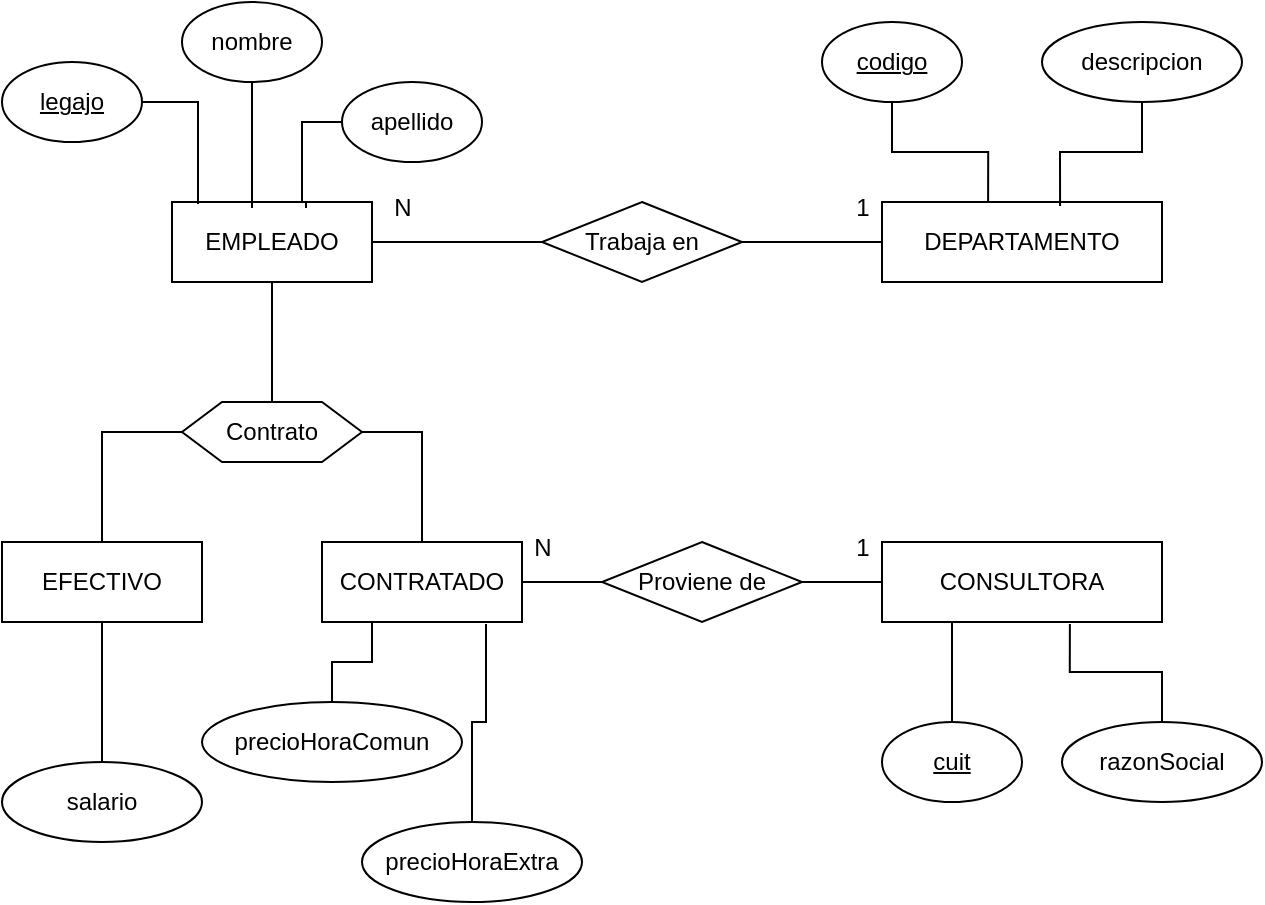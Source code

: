 <mxfile version="24.7.5">
  <diagram name="Página-1" id="ZdyZIdnVQ98TxR3tTjx2">
    <mxGraphModel dx="778" dy="548" grid="1" gridSize="10" guides="1" tooltips="1" connect="1" arrows="1" fold="1" page="1" pageScale="1" pageWidth="827" pageHeight="1169" math="0" shadow="0">
      <root>
        <mxCell id="0" />
        <mxCell id="1" parent="0" />
        <mxCell id="BRHDoY4_kFN4N6SQJ8PR-9" style="edgeStyle=orthogonalEdgeStyle;rounded=0;orthogonalLoop=1;jettySize=auto;html=1;exitX=0.5;exitY=1;exitDx=0;exitDy=0;entryX=0.5;entryY=0;entryDx=0;entryDy=0;endArrow=none;endFill=0;" edge="1" parent="1" source="BRHDoY4_kFN4N6SQJ8PR-1" target="BRHDoY4_kFN4N6SQJ8PR-4">
          <mxGeometry relative="1" as="geometry" />
        </mxCell>
        <mxCell id="BRHDoY4_kFN4N6SQJ8PR-21" style="edgeStyle=orthogonalEdgeStyle;rounded=0;orthogonalLoop=1;jettySize=auto;html=1;exitX=1;exitY=0.5;exitDx=0;exitDy=0;entryX=0;entryY=0.5;entryDx=0;entryDy=0;endArrow=none;endFill=0;" edge="1" parent="1" source="BRHDoY4_kFN4N6SQJ8PR-1" target="BRHDoY4_kFN4N6SQJ8PR-17">
          <mxGeometry relative="1" as="geometry" />
        </mxCell>
        <mxCell id="BRHDoY4_kFN4N6SQJ8PR-1" value="EMPLEADO" style="whiteSpace=wrap;html=1;align=center;" vertex="1" parent="1">
          <mxGeometry x="125" y="150" width="100" height="40" as="geometry" />
        </mxCell>
        <mxCell id="BRHDoY4_kFN4N6SQJ8PR-2" value="EFECTIVO" style="whiteSpace=wrap;html=1;align=center;" vertex="1" parent="1">
          <mxGeometry x="40" y="320" width="100" height="40" as="geometry" />
        </mxCell>
        <mxCell id="BRHDoY4_kFN4N6SQJ8PR-19" style="edgeStyle=orthogonalEdgeStyle;rounded=0;orthogonalLoop=1;jettySize=auto;html=1;exitX=1;exitY=0.5;exitDx=0;exitDy=0;entryX=0;entryY=0.5;entryDx=0;entryDy=0;endArrow=none;endFill=0;" edge="1" parent="1" source="BRHDoY4_kFN4N6SQJ8PR-3" target="BRHDoY4_kFN4N6SQJ8PR-18">
          <mxGeometry relative="1" as="geometry" />
        </mxCell>
        <mxCell id="BRHDoY4_kFN4N6SQJ8PR-3" value="CONTRATADO" style="whiteSpace=wrap;html=1;align=center;" vertex="1" parent="1">
          <mxGeometry x="200" y="320" width="100" height="40" as="geometry" />
        </mxCell>
        <mxCell id="BRHDoY4_kFN4N6SQJ8PR-7" style="edgeStyle=orthogonalEdgeStyle;rounded=0;orthogonalLoop=1;jettySize=auto;html=1;exitX=1;exitY=0.5;exitDx=0;exitDy=0;entryX=0.5;entryY=0;entryDx=0;entryDy=0;endArrow=none;endFill=0;" edge="1" parent="1" source="BRHDoY4_kFN4N6SQJ8PR-4" target="BRHDoY4_kFN4N6SQJ8PR-3">
          <mxGeometry relative="1" as="geometry" />
        </mxCell>
        <mxCell id="BRHDoY4_kFN4N6SQJ8PR-8" style="edgeStyle=orthogonalEdgeStyle;rounded=0;orthogonalLoop=1;jettySize=auto;html=1;exitX=0;exitY=0.5;exitDx=0;exitDy=0;endArrow=none;endFill=0;" edge="1" parent="1" source="BRHDoY4_kFN4N6SQJ8PR-4" target="BRHDoY4_kFN4N6SQJ8PR-2">
          <mxGeometry relative="1" as="geometry" />
        </mxCell>
        <mxCell id="BRHDoY4_kFN4N6SQJ8PR-4" value="Contrato" style="shape=hexagon;perimeter=hexagonPerimeter2;whiteSpace=wrap;html=1;fixedSize=1;" vertex="1" parent="1">
          <mxGeometry x="130" y="250" width="90" height="30" as="geometry" />
        </mxCell>
        <mxCell id="BRHDoY4_kFN4N6SQJ8PR-5" value="DEPARTAMENTO" style="whiteSpace=wrap;html=1;align=center;" vertex="1" parent="1">
          <mxGeometry x="480" y="150" width="140" height="40" as="geometry" />
        </mxCell>
        <mxCell id="BRHDoY4_kFN4N6SQJ8PR-6" value="CONSULTORA" style="whiteSpace=wrap;html=1;align=center;" vertex="1" parent="1">
          <mxGeometry x="480" y="320" width="140" height="40" as="geometry" />
        </mxCell>
        <mxCell id="BRHDoY4_kFN4N6SQJ8PR-10" value="legajo" style="ellipse;whiteSpace=wrap;html=1;align=center;fontStyle=4;" vertex="1" parent="1">
          <mxGeometry x="40" y="80" width="70" height="40" as="geometry" />
        </mxCell>
        <mxCell id="BRHDoY4_kFN4N6SQJ8PR-11" style="edgeStyle=orthogonalEdgeStyle;rounded=0;orthogonalLoop=1;jettySize=auto;html=1;exitX=1;exitY=0.5;exitDx=0;exitDy=0;entryX=0.13;entryY=0.025;entryDx=0;entryDy=0;entryPerimeter=0;endArrow=none;endFill=0;" edge="1" parent="1" source="BRHDoY4_kFN4N6SQJ8PR-10" target="BRHDoY4_kFN4N6SQJ8PR-1">
          <mxGeometry relative="1" as="geometry" />
        </mxCell>
        <mxCell id="BRHDoY4_kFN4N6SQJ8PR-13" value="codigo" style="ellipse;whiteSpace=wrap;html=1;align=center;fontStyle=4;" vertex="1" parent="1">
          <mxGeometry x="450" y="60" width="70" height="40" as="geometry" />
        </mxCell>
        <mxCell id="BRHDoY4_kFN4N6SQJ8PR-16" style="edgeStyle=orthogonalEdgeStyle;rounded=0;orthogonalLoop=1;jettySize=auto;html=1;exitX=0.5;exitY=0;exitDx=0;exitDy=0;entryX=0.25;entryY=1;entryDx=0;entryDy=0;endArrow=none;endFill=0;" edge="1" parent="1" source="BRHDoY4_kFN4N6SQJ8PR-14" target="BRHDoY4_kFN4N6SQJ8PR-6">
          <mxGeometry relative="1" as="geometry" />
        </mxCell>
        <mxCell id="BRHDoY4_kFN4N6SQJ8PR-14" value="cuit" style="ellipse;whiteSpace=wrap;html=1;align=center;fontStyle=4;" vertex="1" parent="1">
          <mxGeometry x="480" y="410" width="70" height="40" as="geometry" />
        </mxCell>
        <mxCell id="BRHDoY4_kFN4N6SQJ8PR-22" style="edgeStyle=orthogonalEdgeStyle;rounded=0;orthogonalLoop=1;jettySize=auto;html=1;exitX=1;exitY=0.5;exitDx=0;exitDy=0;entryX=0;entryY=0.5;entryDx=0;entryDy=0;endArrow=none;endFill=0;" edge="1" parent="1" source="BRHDoY4_kFN4N6SQJ8PR-17" target="BRHDoY4_kFN4N6SQJ8PR-5">
          <mxGeometry relative="1" as="geometry" />
        </mxCell>
        <mxCell id="BRHDoY4_kFN4N6SQJ8PR-17" value="Trabaja en" style="shape=rhombus;perimeter=rhombusPerimeter;whiteSpace=wrap;html=1;align=center;" vertex="1" parent="1">
          <mxGeometry x="310" y="150" width="100" height="40" as="geometry" />
        </mxCell>
        <mxCell id="BRHDoY4_kFN4N6SQJ8PR-20" style="edgeStyle=orthogonalEdgeStyle;rounded=0;orthogonalLoop=1;jettySize=auto;html=1;exitX=1;exitY=0.5;exitDx=0;exitDy=0;entryX=0;entryY=0.5;entryDx=0;entryDy=0;endArrow=none;endFill=0;" edge="1" parent="1" source="BRHDoY4_kFN4N6SQJ8PR-18" target="BRHDoY4_kFN4N6SQJ8PR-6">
          <mxGeometry relative="1" as="geometry" />
        </mxCell>
        <mxCell id="BRHDoY4_kFN4N6SQJ8PR-18" value="Proviene de" style="shape=rhombus;perimeter=rhombusPerimeter;whiteSpace=wrap;html=1;align=center;" vertex="1" parent="1">
          <mxGeometry x="340" y="320" width="100" height="40" as="geometry" />
        </mxCell>
        <mxCell id="BRHDoY4_kFN4N6SQJ8PR-23" value="nombre" style="ellipse;whiteSpace=wrap;html=1;align=center;" vertex="1" parent="1">
          <mxGeometry x="130" y="50" width="70" height="40" as="geometry" />
        </mxCell>
        <mxCell id="BRHDoY4_kFN4N6SQJ8PR-24" value="apellido" style="ellipse;whiteSpace=wrap;html=1;align=center;" vertex="1" parent="1">
          <mxGeometry x="210" y="90" width="70" height="40" as="geometry" />
        </mxCell>
        <mxCell id="BRHDoY4_kFN4N6SQJ8PR-25" style="edgeStyle=orthogonalEdgeStyle;rounded=0;orthogonalLoop=1;jettySize=auto;html=1;exitX=0.5;exitY=1;exitDx=0;exitDy=0;entryX=0.4;entryY=0.075;entryDx=0;entryDy=0;entryPerimeter=0;endArrow=none;endFill=0;" edge="1" parent="1" source="BRHDoY4_kFN4N6SQJ8PR-23" target="BRHDoY4_kFN4N6SQJ8PR-1">
          <mxGeometry relative="1" as="geometry" />
        </mxCell>
        <mxCell id="BRHDoY4_kFN4N6SQJ8PR-27" style="edgeStyle=orthogonalEdgeStyle;rounded=0;orthogonalLoop=1;jettySize=auto;html=1;exitX=0;exitY=0.5;exitDx=0;exitDy=0;entryX=0.67;entryY=0.075;entryDx=0;entryDy=0;entryPerimeter=0;endArrow=none;endFill=0;" edge="1" parent="1" source="BRHDoY4_kFN4N6SQJ8PR-24" target="BRHDoY4_kFN4N6SQJ8PR-1">
          <mxGeometry relative="1" as="geometry" />
        </mxCell>
        <mxCell id="BRHDoY4_kFN4N6SQJ8PR-28" value="descripcion" style="ellipse;whiteSpace=wrap;html=1;align=center;" vertex="1" parent="1">
          <mxGeometry x="560" y="60" width="100" height="40" as="geometry" />
        </mxCell>
        <mxCell id="BRHDoY4_kFN4N6SQJ8PR-29" style="edgeStyle=orthogonalEdgeStyle;rounded=0;orthogonalLoop=1;jettySize=auto;html=1;exitX=0.5;exitY=1;exitDx=0;exitDy=0;entryX=0.379;entryY=0;entryDx=0;entryDy=0;entryPerimeter=0;endArrow=none;endFill=0;" edge="1" parent="1" source="BRHDoY4_kFN4N6SQJ8PR-13" target="BRHDoY4_kFN4N6SQJ8PR-5">
          <mxGeometry relative="1" as="geometry" />
        </mxCell>
        <mxCell id="BRHDoY4_kFN4N6SQJ8PR-30" style="edgeStyle=orthogonalEdgeStyle;rounded=0;orthogonalLoop=1;jettySize=auto;html=1;exitX=0.5;exitY=1;exitDx=0;exitDy=0;entryX=0.636;entryY=0.05;entryDx=0;entryDy=0;entryPerimeter=0;endArrow=none;endFill=0;" edge="1" parent="1" source="BRHDoY4_kFN4N6SQJ8PR-28" target="BRHDoY4_kFN4N6SQJ8PR-5">
          <mxGeometry relative="1" as="geometry" />
        </mxCell>
        <mxCell id="BRHDoY4_kFN4N6SQJ8PR-32" style="edgeStyle=orthogonalEdgeStyle;rounded=0;orthogonalLoop=1;jettySize=auto;html=1;exitX=0.5;exitY=0;exitDx=0;exitDy=0;entryX=0.5;entryY=1;entryDx=0;entryDy=0;endArrow=none;endFill=0;" edge="1" parent="1" source="BRHDoY4_kFN4N6SQJ8PR-31" target="BRHDoY4_kFN4N6SQJ8PR-2">
          <mxGeometry relative="1" as="geometry" />
        </mxCell>
        <mxCell id="BRHDoY4_kFN4N6SQJ8PR-31" value="salario" style="ellipse;whiteSpace=wrap;html=1;align=center;" vertex="1" parent="1">
          <mxGeometry x="40" y="430" width="100" height="40" as="geometry" />
        </mxCell>
        <mxCell id="BRHDoY4_kFN4N6SQJ8PR-35" style="edgeStyle=orthogonalEdgeStyle;rounded=0;orthogonalLoop=1;jettySize=auto;html=1;exitX=0.5;exitY=0;exitDx=0;exitDy=0;entryX=0.25;entryY=1;entryDx=0;entryDy=0;endArrow=none;endFill=0;" edge="1" parent="1" source="BRHDoY4_kFN4N6SQJ8PR-33" target="BRHDoY4_kFN4N6SQJ8PR-3">
          <mxGeometry relative="1" as="geometry" />
        </mxCell>
        <mxCell id="BRHDoY4_kFN4N6SQJ8PR-33" value="precioHoraComun" style="ellipse;whiteSpace=wrap;html=1;align=center;" vertex="1" parent="1">
          <mxGeometry x="140" y="400" width="130" height="40" as="geometry" />
        </mxCell>
        <mxCell id="BRHDoY4_kFN4N6SQJ8PR-34" value="precioHoraExtra" style="ellipse;whiteSpace=wrap;html=1;align=center;" vertex="1" parent="1">
          <mxGeometry x="220" y="460" width="110" height="40" as="geometry" />
        </mxCell>
        <mxCell id="BRHDoY4_kFN4N6SQJ8PR-36" style="edgeStyle=orthogonalEdgeStyle;rounded=0;orthogonalLoop=1;jettySize=auto;html=1;exitX=0.5;exitY=0;exitDx=0;exitDy=0;entryX=0.82;entryY=1.025;entryDx=0;entryDy=0;entryPerimeter=0;endArrow=none;endFill=0;" edge="1" parent="1" source="BRHDoY4_kFN4N6SQJ8PR-34" target="BRHDoY4_kFN4N6SQJ8PR-3">
          <mxGeometry relative="1" as="geometry" />
        </mxCell>
        <mxCell id="BRHDoY4_kFN4N6SQJ8PR-37" value="razonSocial" style="ellipse;whiteSpace=wrap;html=1;align=center;" vertex="1" parent="1">
          <mxGeometry x="570" y="410" width="100" height="40" as="geometry" />
        </mxCell>
        <mxCell id="BRHDoY4_kFN4N6SQJ8PR-38" style="edgeStyle=orthogonalEdgeStyle;rounded=0;orthogonalLoop=1;jettySize=auto;html=1;exitX=0.5;exitY=0;exitDx=0;exitDy=0;entryX=0.671;entryY=1.025;entryDx=0;entryDy=0;entryPerimeter=0;endArrow=none;endFill=0;" edge="1" parent="1" source="BRHDoY4_kFN4N6SQJ8PR-37" target="BRHDoY4_kFN4N6SQJ8PR-6">
          <mxGeometry relative="1" as="geometry" />
        </mxCell>
        <mxCell id="BRHDoY4_kFN4N6SQJ8PR-39" value="N" style="text;html=1;align=center;verticalAlign=middle;resizable=0;points=[];autosize=1;strokeColor=none;fillColor=none;" vertex="1" parent="1">
          <mxGeometry x="225" y="138" width="30" height="30" as="geometry" />
        </mxCell>
        <mxCell id="BRHDoY4_kFN4N6SQJ8PR-40" value="1" style="text;html=1;align=center;verticalAlign=middle;resizable=0;points=[];autosize=1;strokeColor=none;fillColor=none;" vertex="1" parent="1">
          <mxGeometry x="455" y="138" width="30" height="30" as="geometry" />
        </mxCell>
        <mxCell id="BRHDoY4_kFN4N6SQJ8PR-41" value="N" style="text;html=1;align=center;verticalAlign=middle;resizable=0;points=[];autosize=1;strokeColor=none;fillColor=none;" vertex="1" parent="1">
          <mxGeometry x="295" y="308" width="30" height="30" as="geometry" />
        </mxCell>
        <mxCell id="BRHDoY4_kFN4N6SQJ8PR-42" value="1" style="text;html=1;align=center;verticalAlign=middle;resizable=0;points=[];autosize=1;strokeColor=none;fillColor=none;" vertex="1" parent="1">
          <mxGeometry x="455" y="308" width="30" height="30" as="geometry" />
        </mxCell>
      </root>
    </mxGraphModel>
  </diagram>
</mxfile>
